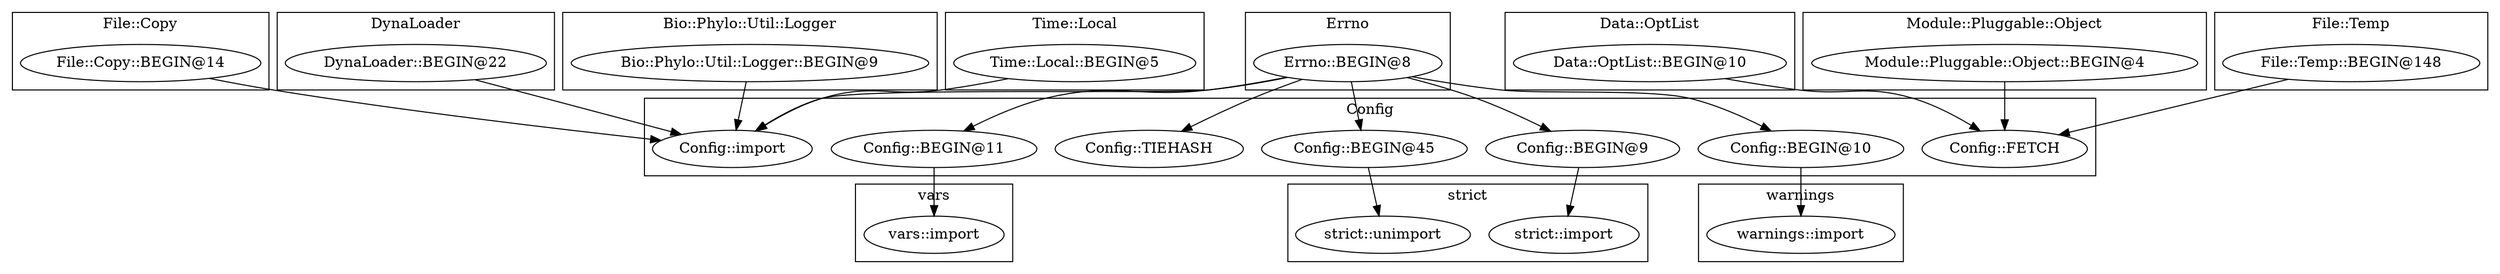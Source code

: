 digraph {
graph [overlap=false]
subgraph cluster_Config {
	label="Config";
	"Config::BEGIN@11";
	"Config::BEGIN@45";
	"Config::TIEHASH";
	"Config::BEGIN@10";
	"Config::BEGIN@9";
	"Config::import";
	"Config::FETCH";
}
subgraph cluster_File_Copy {
	label="File::Copy";
	"File::Copy::BEGIN@14";
}
subgraph cluster_DynaLoader {
	label="DynaLoader";
	"DynaLoader::BEGIN@22";
}
subgraph cluster_Bio_Phylo_Util_Logger {
	label="Bio::Phylo::Util::Logger";
	"Bio::Phylo::Util::Logger::BEGIN@9";
}
subgraph cluster_Time_Local {
	label="Time::Local";
	"Time::Local::BEGIN@5";
}
subgraph cluster_warnings {
	label="warnings";
	"warnings::import";
}
subgraph cluster_Errno {
	label="Errno";
	"Errno::BEGIN@8";
}
subgraph cluster_Data_OptList {
	label="Data::OptList";
	"Data::OptList::BEGIN@10";
}
subgraph cluster_Module_Pluggable_Object {
	label="Module::Pluggable::Object";
	"Module::Pluggable::Object::BEGIN@4";
}
subgraph cluster_File_Temp {
	label="File::Temp";
	"File::Temp::BEGIN@148";
}
subgraph cluster_vars {
	label="vars";
	"vars::import";
}
subgraph cluster_strict {
	label="strict";
	"strict::unimport";
	"strict::import";
}
"Errno::BEGIN@8" -> "Config::TIEHASH";
"Data::OptList::BEGIN@10" -> "Config::FETCH";
"Module::Pluggable::Object::BEGIN@4" -> "Config::FETCH";
"File::Temp::BEGIN@148" -> "Config::FETCH";
"Errno::BEGIN@8" -> "Config::BEGIN@10";
"Config::BEGIN@9" -> "strict::import";
"Errno::BEGIN@8" -> "Config::BEGIN@45";
"Config::BEGIN@45" -> "strict::unimport";
"Config::BEGIN@10" -> "warnings::import";
"Config::BEGIN@11" -> "vars::import";
"Errno::BEGIN@8" -> "Config::BEGIN@9";
"Time::Local::BEGIN@5" -> "Config::import";
"Errno::BEGIN@8" -> "Config::import";
"Bio::Phylo::Util::Logger::BEGIN@9" -> "Config::import";
"DynaLoader::BEGIN@22" -> "Config::import";
"File::Copy::BEGIN@14" -> "Config::import";
"Errno::BEGIN@8" -> "Config::BEGIN@11";
}

